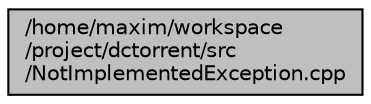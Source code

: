 digraph "/home/maxim/workspace/project/dctorrent/src/NotImplementedException.cpp"
{
  edge [fontname="Helvetica",fontsize="10",labelfontname="Helvetica",labelfontsize="10"];
  node [fontname="Helvetica",fontsize="10",shape=record];
  Node389 [label="/home/maxim/workspace\l/project/dctorrent/src\l/NotImplementedException.cpp",height=0.2,width=0.4,color="black", fillcolor="grey75", style="filled", fontcolor="black"];
}
